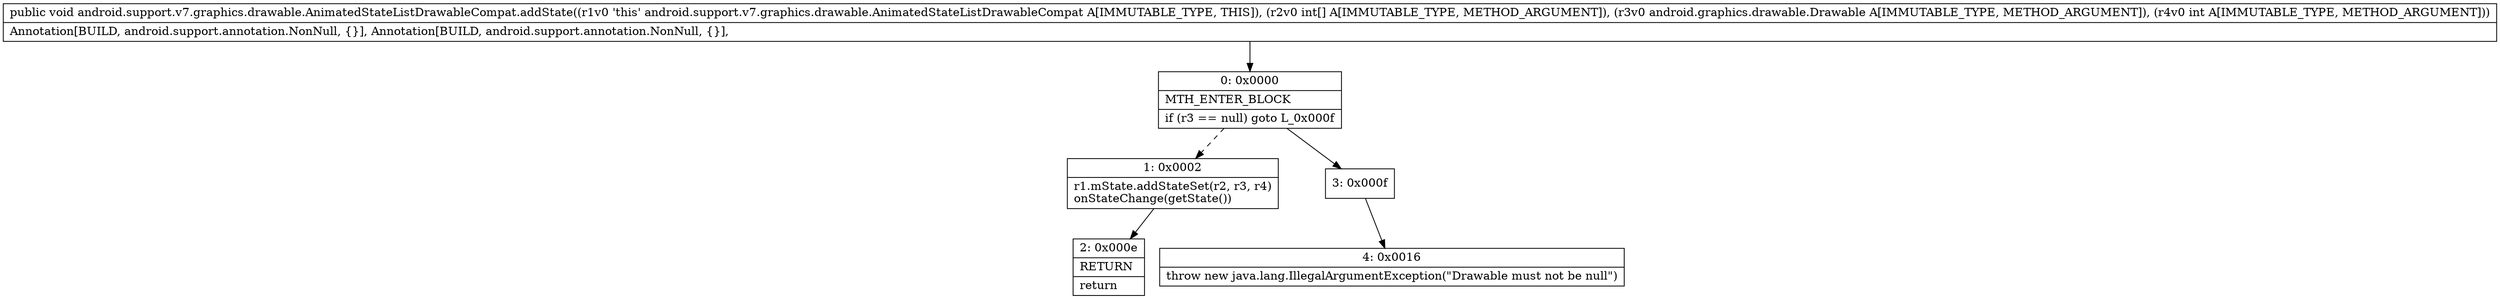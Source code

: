 digraph "CFG forandroid.support.v7.graphics.drawable.AnimatedStateListDrawableCompat.addState([ILandroid\/graphics\/drawable\/Drawable;I)V" {
Node_0 [shape=record,label="{0\:\ 0x0000|MTH_ENTER_BLOCK\l|if (r3 == null) goto L_0x000f\l}"];
Node_1 [shape=record,label="{1\:\ 0x0002|r1.mState.addStateSet(r2, r3, r4)\lonStateChange(getState())\l}"];
Node_2 [shape=record,label="{2\:\ 0x000e|RETURN\l|return\l}"];
Node_3 [shape=record,label="{3\:\ 0x000f}"];
Node_4 [shape=record,label="{4\:\ 0x0016|throw new java.lang.IllegalArgumentException(\"Drawable must not be null\")\l}"];
MethodNode[shape=record,label="{public void android.support.v7.graphics.drawable.AnimatedStateListDrawableCompat.addState((r1v0 'this' android.support.v7.graphics.drawable.AnimatedStateListDrawableCompat A[IMMUTABLE_TYPE, THIS]), (r2v0 int[] A[IMMUTABLE_TYPE, METHOD_ARGUMENT]), (r3v0 android.graphics.drawable.Drawable A[IMMUTABLE_TYPE, METHOD_ARGUMENT]), (r4v0 int A[IMMUTABLE_TYPE, METHOD_ARGUMENT]))  | Annotation[BUILD, android.support.annotation.NonNull, \{\}], Annotation[BUILD, android.support.annotation.NonNull, \{\}], \l}"];
MethodNode -> Node_0;
Node_0 -> Node_1[style=dashed];
Node_0 -> Node_3;
Node_1 -> Node_2;
Node_3 -> Node_4;
}

